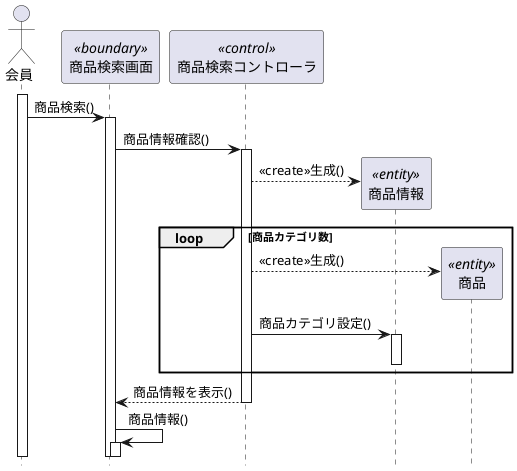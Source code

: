 @startuml 商品検索
hide footbox
actor 会員 as menber
participant "商品検索画面" as dis <<boundary>>
participant "商品検索コントローラ" as search <<control>>
participant "商品情報" as info <<entity>>
participant "商品" as goods <<entity>>

activate menber
menber ->dis:商品検索()
activate dis
dis -> search:商品情報確認()
activate search
create info
search --> info:<<create>>生成()
loop 商品カテゴリ数
create goods
search --> goods:<<create>>生成()
search -> info:商品カテゴリ設定()
activate info
deactivate info
end alt
search --> dis:商品情報を表示()
deactivate search
dis -> dis:商品情報()
activate dis
@enduml